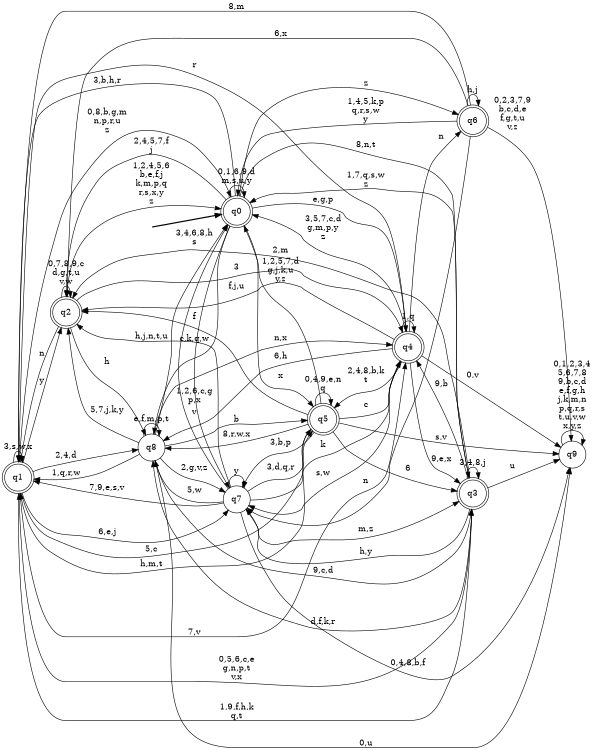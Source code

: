digraph BlueStar {
__start0 [style = invis, shape = none, label = "", width = 0, height = 0];

rankdir=LR;
size="8,5";

s0 [style="rounded,filled", color="black", fillcolor="white" shape="doublecircle", label="q0"];
s1 [style="rounded,filled", color="black", fillcolor="white" shape="doublecircle", label="q1"];
s2 [style="rounded,filled", color="black", fillcolor="white" shape="doublecircle", label="q2"];
s3 [style="rounded,filled", color="black", fillcolor="white" shape="doublecircle", label="q3"];
s4 [style="rounded,filled", color="black", fillcolor="white" shape="doublecircle", label="q4"];
s5 [style="rounded,filled", color="black", fillcolor="white" shape="doublecircle", label="q5"];
s6 [style="rounded,filled", color="black", fillcolor="white" shape="doublecircle", label="q6"];
s7 [style="filled", color="black", fillcolor="white" shape="circle", label="q7"];
s8 [style="filled", color="black", fillcolor="white" shape="circle", label="q8"];
s9 [style="filled", color="black", fillcolor="white" shape="circle", label="q9"];
subgraph cluster_main { 
	graph [pad=".75", ranksep="0.15", nodesep="0.15"];
	 style=invis; 
	__start0 -> s0 [penwidth=2];
}
s0 -> s0 [label="0,1,6,9,d\nm,s,u,y"];
s0 -> s1 [label="3,b,h,r"];
s0 -> s2 [label="2,4,5,7,f\nj"];
s0 -> s3 [label="8,n,t"];
s0 -> s4 [label="e,g,p"];
s0 -> s5 [label="x"];
s0 -> s6 [label="z"];
s0 -> s7 [label="v"];
s0 -> s8 [label="c,k,q,w"];
s1 -> s0 [label="0,8,b,g,m\nn,p,r,u\nz"];
s1 -> s1 [label="3,s,w,x"];
s1 -> s2 [label="y"];
s1 -> s3 [label="1,9,f,h,k\nq,t"];
s1 -> s4 [label="7,v"];
s1 -> s5 [label="5,c"];
s1 -> s7 [label="6,e,j"];
s1 -> s8 [label="2,4,d"];
s2 -> s0 [label="1,2,4,5,6\nb,e,f,j\nk,m,p,q\nr,s,x,y\nz"];
s2 -> s1 [label="n"];
s2 -> s2 [label="0,7,8,9,c\nd,g,t,u\nv,w"];
s2 -> s4 [label="3"];
s2 -> s8 [label="h"];
s3 -> s0 [label="1,7,q,s,w\nz"];
s3 -> s1 [label="0,5,6,c,e\ng,n,p,t\nv,x"];
s3 -> s2 [label="2,m"];
s3 -> s3 [label="3,4,8,j"];
s3 -> s4 [label="9,b"];
s3 -> s7 [label="h,y"];
s3 -> s8 [label="d,f,k,r"];
s3 -> s9 [label="u"];
s4 -> s0 [label="3,5,7,c,d\ng,m,p,y\nz"];
s4 -> s1 [label="r"];
s4 -> s2 [label="f,j,u"];
s4 -> s3 [label="9,e,x"];
s4 -> s4 [label="1,q"];
s4 -> s5 [label="2,4,8,b,k\nt"];
s4 -> s6 [label="n"];
s4 -> s7 [label="s,w"];
s4 -> s8 [label="6,h"];
s4 -> s9 [label="0,v"];
s5 -> s0 [label="1,2,5,7,d\ng,j,k,u\ny,z"];
s5 -> s1 [label="h,m,t"];
s5 -> s2 [label="f"];
s5 -> s3 [label="6"];
s5 -> s4 [label="c"];
s5 -> s5 [label="0,4,9,e,n\nq"];
s5 -> s7 [label="3,b,p"];
s5 -> s8 [label="8,r,w,x"];
s5 -> s9 [label="s,v"];
s6 -> s0 [label="1,4,5,k,p\nq,r,s,w\ny"];
s6 -> s1 [label="8,m"];
s6 -> s2 [label="6,x"];
s6 -> s6 [label="h,j"];
s6 -> s7 [label="n"];
s6 -> s9 [label="0,2,3,7,9\nb,c,d,e\nf,g,t,u\nv,z"];
s7 -> s0 [label="1,2,6,c,g\np,x"];
s7 -> s1 [label="7,9,e,s,v"];
s7 -> s2 [label="h,j,n,t,u"];
s7 -> s3 [label="m,z"];
s7 -> s4 [label="k"];
s7 -> s5 [label="3,d,q,r"];
s7 -> s7 [label="y"];
s7 -> s8 [label="5,w"];
s7 -> s9 [label="0,4,8,b,f"];
s8 -> s0 [label="3,4,6,8,h\ns"];
s8 -> s1 [label="1,q,r,w"];
s8 -> s2 [label="5,7,j,k,y"];
s8 -> s3 [label="9,c,d"];
s8 -> s4 [label="n,x"];
s8 -> s5 [label="b"];
s8 -> s7 [label="2,g,v,z"];
s8 -> s8 [label="e,f,m,p,t"];
s8 -> s9 [label="0,u"];
s9 -> s9 [label="0,1,2,3,4\n5,6,7,8\n9,b,c,d\ne,f,g,h\nj,k,m,n\np,q,r,s\nt,u,v,w\nx,y,z"];

}
